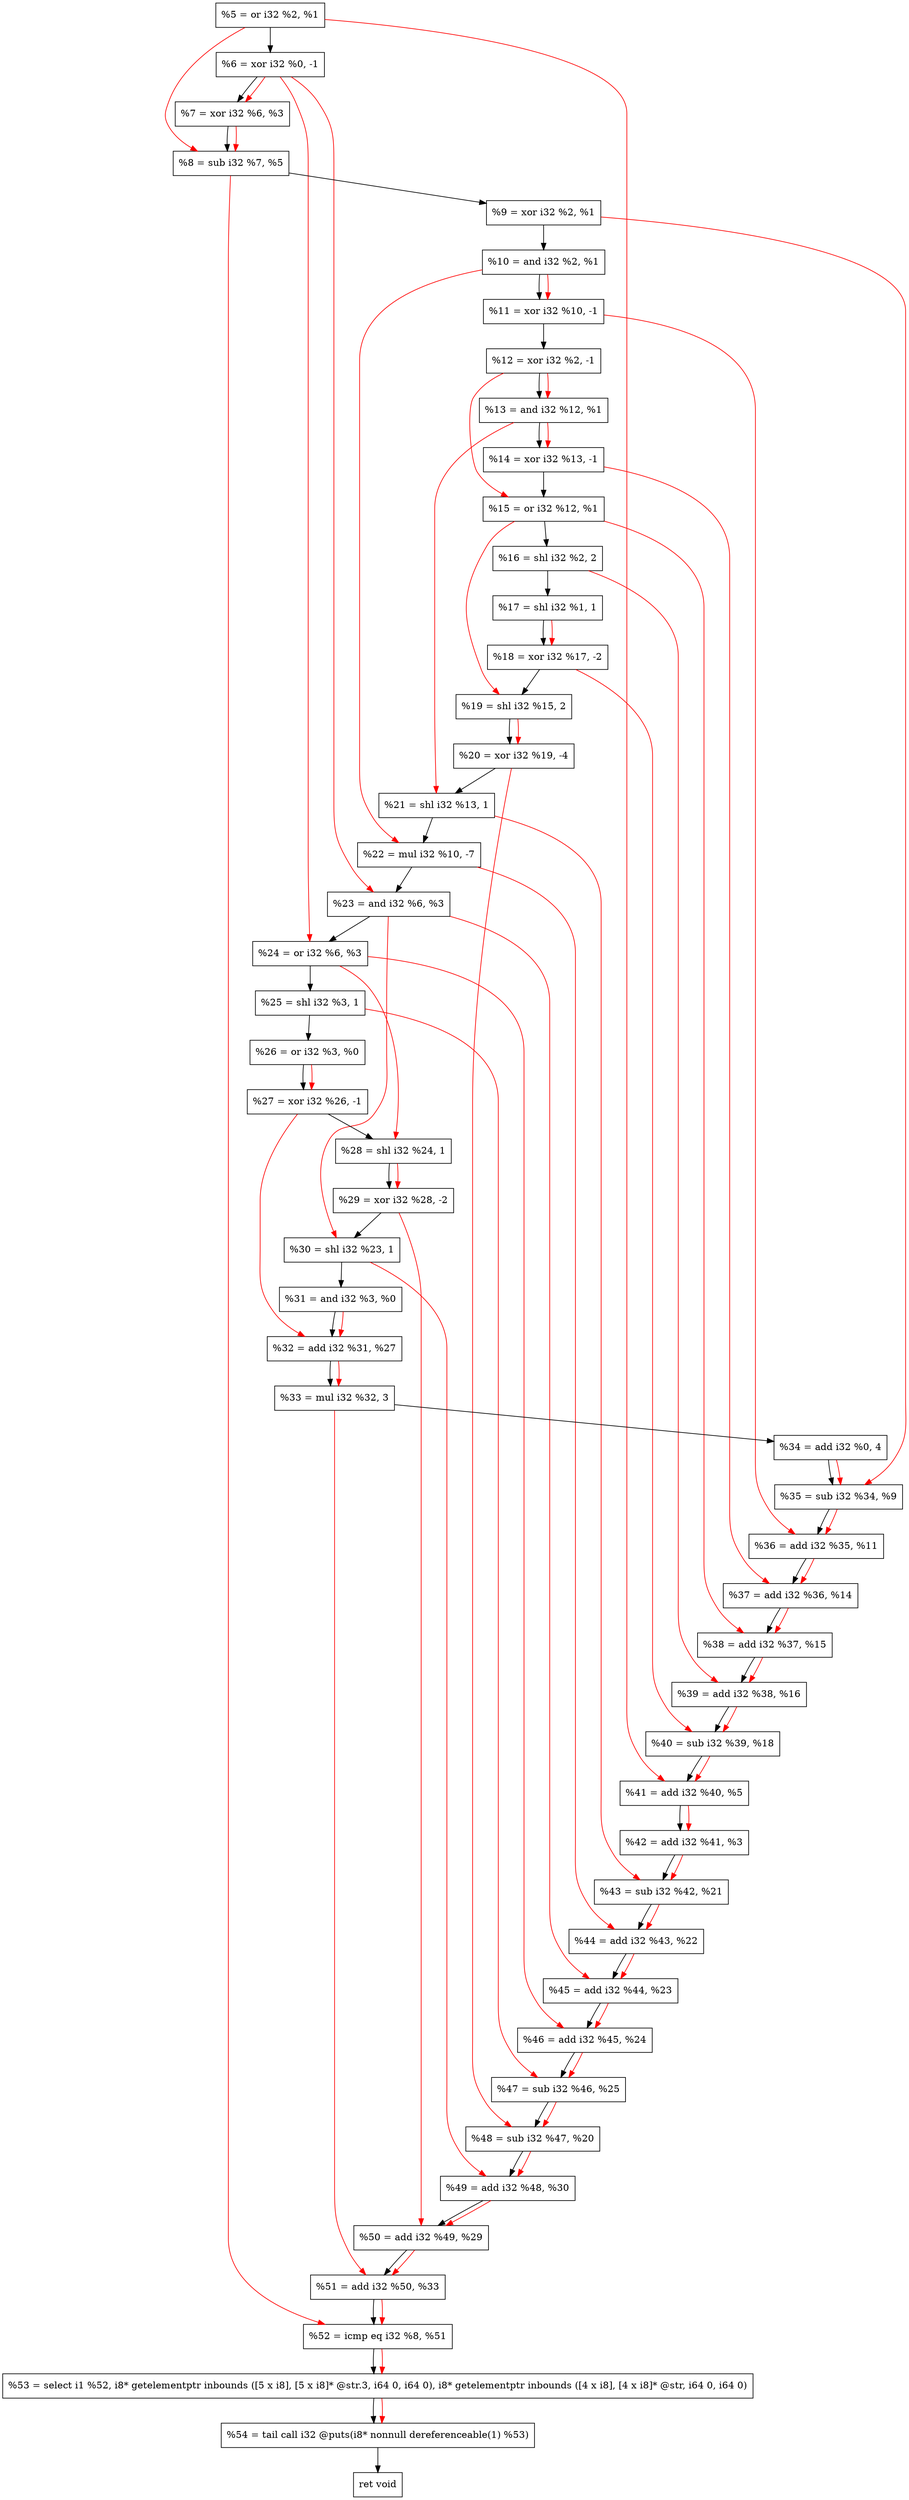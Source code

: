 digraph "DFG for'crackme' function" {
	Node0x1e7c750[shape=record, label="  %5 = or i32 %2, %1"];
	Node0x1e7cdd0[shape=record, label="  %6 = xor i32 %0, -1"];
	Node0x1e7ce40[shape=record, label="  %7 = xor i32 %6, %3"];
	Node0x1e7ceb0[shape=record, label="  %8 = sub i32 %7, %5"];
	Node0x1e7cf20[shape=record, label="  %9 = xor i32 %2, %1"];
	Node0x1e7cf90[shape=record, label="  %10 = and i32 %2, %1"];
	Node0x1e7d000[shape=record, label="  %11 = xor i32 %10, -1"];
	Node0x1e7d070[shape=record, label="  %12 = xor i32 %2, -1"];
	Node0x1e7d0e0[shape=record, label="  %13 = and i32 %12, %1"];
	Node0x1e7d150[shape=record, label="  %14 = xor i32 %13, -1"];
	Node0x1e7d1c0[shape=record, label="  %15 = or i32 %12, %1"];
	Node0x1e7d260[shape=record, label="  %16 = shl i32 %2, 2"];
	Node0x1e7d300[shape=record, label="  %17 = shl i32 %1, 1"];
	Node0x1e7d3a0[shape=record, label="  %18 = xor i32 %17, -2"];
	Node0x1e7d410[shape=record, label="  %19 = shl i32 %15, 2"];
	Node0x1e7d4b0[shape=record, label="  %20 = xor i32 %19, -4"];
	Node0x1e7d520[shape=record, label="  %21 = shl i32 %13, 1"];
	Node0x1e7d5c0[shape=record, label="  %22 = mul i32 %10, -7"];
	Node0x1e7d630[shape=record, label="  %23 = and i32 %6, %3"];
	Node0x1e7d6a0[shape=record, label="  %24 = or i32 %6, %3"];
	Node0x1e7d710[shape=record, label="  %25 = shl i32 %3, 1"];
	Node0x1e7d780[shape=record, label="  %26 = or i32 %3, %0"];
	Node0x1e7d7f0[shape=record, label="  %27 = xor i32 %26, -1"];
	Node0x1e7d860[shape=record, label="  %28 = shl i32 %24, 1"];
	Node0x1e7d8d0[shape=record, label="  %29 = xor i32 %28, -2"];
	Node0x1e7d940[shape=record, label="  %30 = shl i32 %23, 1"];
	Node0x1e7d9b0[shape=record, label="  %31 = and i32 %3, %0"];
	Node0x1e7da20[shape=record, label="  %32 = add i32 %31, %27"];
	Node0x1e7dcd0[shape=record, label="  %33 = mul i32 %32, 3"];
	Node0x1e7dd70[shape=record, label="  %34 = add i32 %0, 4"];
	Node0x1e7dde0[shape=record, label="  %35 = sub i32 %34, %9"];
	Node0x1e7de50[shape=record, label="  %36 = add i32 %35, %11"];
	Node0x1e7dec0[shape=record, label="  %37 = add i32 %36, %14"];
	Node0x1e7df30[shape=record, label="  %38 = add i32 %37, %15"];
	Node0x1e7dfa0[shape=record, label="  %39 = add i32 %38, %16"];
	Node0x1e7e010[shape=record, label="  %40 = sub i32 %39, %18"];
	Node0x1e7e080[shape=record, label="  %41 = add i32 %40, %5"];
	Node0x1e7e0f0[shape=record, label="  %42 = add i32 %41, %3"];
	Node0x1e7e160[shape=record, label="  %43 = sub i32 %42, %21"];
	Node0x1e7e1d0[shape=record, label="  %44 = add i32 %43, %22"];
	Node0x1e7e240[shape=record, label="  %45 = add i32 %44, %23"];
	Node0x1e7e2b0[shape=record, label="  %46 = add i32 %45, %24"];
	Node0x1e7e320[shape=record, label="  %47 = sub i32 %46, %25"];
	Node0x1e7e390[shape=record, label="  %48 = sub i32 %47, %20"];
	Node0x1e7e400[shape=record, label="  %49 = add i32 %48, %30"];
	Node0x1e7e470[shape=record, label="  %50 = add i32 %49, %29"];
	Node0x1e7e4e0[shape=record, label="  %51 = add i32 %50, %33"];
	Node0x1e7e550[shape=record, label="  %52 = icmp eq i32 %8, %51"];
	Node0x1e1d268[shape=record, label="  %53 = select i1 %52, i8* getelementptr inbounds ([5 x i8], [5 x i8]* @str.3, i64 0, i64 0), i8* getelementptr inbounds ([4 x i8], [4 x i8]* @str, i64 0, i64 0)"];
	Node0x1e7e9f0[shape=record, label="  %54 = tail call i32 @puts(i8* nonnull dereferenceable(1) %53)"];
	Node0x1e7ea40[shape=record, label="  ret void"];
	Node0x1e7c750 -> Node0x1e7cdd0;
	Node0x1e7cdd0 -> Node0x1e7ce40;
	Node0x1e7ce40 -> Node0x1e7ceb0;
	Node0x1e7ceb0 -> Node0x1e7cf20;
	Node0x1e7cf20 -> Node0x1e7cf90;
	Node0x1e7cf90 -> Node0x1e7d000;
	Node0x1e7d000 -> Node0x1e7d070;
	Node0x1e7d070 -> Node0x1e7d0e0;
	Node0x1e7d0e0 -> Node0x1e7d150;
	Node0x1e7d150 -> Node0x1e7d1c0;
	Node0x1e7d1c0 -> Node0x1e7d260;
	Node0x1e7d260 -> Node0x1e7d300;
	Node0x1e7d300 -> Node0x1e7d3a0;
	Node0x1e7d3a0 -> Node0x1e7d410;
	Node0x1e7d410 -> Node0x1e7d4b0;
	Node0x1e7d4b0 -> Node0x1e7d520;
	Node0x1e7d520 -> Node0x1e7d5c0;
	Node0x1e7d5c0 -> Node0x1e7d630;
	Node0x1e7d630 -> Node0x1e7d6a0;
	Node0x1e7d6a0 -> Node0x1e7d710;
	Node0x1e7d710 -> Node0x1e7d780;
	Node0x1e7d780 -> Node0x1e7d7f0;
	Node0x1e7d7f0 -> Node0x1e7d860;
	Node0x1e7d860 -> Node0x1e7d8d0;
	Node0x1e7d8d0 -> Node0x1e7d940;
	Node0x1e7d940 -> Node0x1e7d9b0;
	Node0x1e7d9b0 -> Node0x1e7da20;
	Node0x1e7da20 -> Node0x1e7dcd0;
	Node0x1e7dcd0 -> Node0x1e7dd70;
	Node0x1e7dd70 -> Node0x1e7dde0;
	Node0x1e7dde0 -> Node0x1e7de50;
	Node0x1e7de50 -> Node0x1e7dec0;
	Node0x1e7dec0 -> Node0x1e7df30;
	Node0x1e7df30 -> Node0x1e7dfa0;
	Node0x1e7dfa0 -> Node0x1e7e010;
	Node0x1e7e010 -> Node0x1e7e080;
	Node0x1e7e080 -> Node0x1e7e0f0;
	Node0x1e7e0f0 -> Node0x1e7e160;
	Node0x1e7e160 -> Node0x1e7e1d0;
	Node0x1e7e1d0 -> Node0x1e7e240;
	Node0x1e7e240 -> Node0x1e7e2b0;
	Node0x1e7e2b0 -> Node0x1e7e320;
	Node0x1e7e320 -> Node0x1e7e390;
	Node0x1e7e390 -> Node0x1e7e400;
	Node0x1e7e400 -> Node0x1e7e470;
	Node0x1e7e470 -> Node0x1e7e4e0;
	Node0x1e7e4e0 -> Node0x1e7e550;
	Node0x1e7e550 -> Node0x1e1d268;
	Node0x1e1d268 -> Node0x1e7e9f0;
	Node0x1e7e9f0 -> Node0x1e7ea40;
edge [color=red]
	Node0x1e7cdd0 -> Node0x1e7ce40;
	Node0x1e7ce40 -> Node0x1e7ceb0;
	Node0x1e7c750 -> Node0x1e7ceb0;
	Node0x1e7cf90 -> Node0x1e7d000;
	Node0x1e7d070 -> Node0x1e7d0e0;
	Node0x1e7d0e0 -> Node0x1e7d150;
	Node0x1e7d070 -> Node0x1e7d1c0;
	Node0x1e7d300 -> Node0x1e7d3a0;
	Node0x1e7d1c0 -> Node0x1e7d410;
	Node0x1e7d410 -> Node0x1e7d4b0;
	Node0x1e7d0e0 -> Node0x1e7d520;
	Node0x1e7cf90 -> Node0x1e7d5c0;
	Node0x1e7cdd0 -> Node0x1e7d630;
	Node0x1e7cdd0 -> Node0x1e7d6a0;
	Node0x1e7d780 -> Node0x1e7d7f0;
	Node0x1e7d6a0 -> Node0x1e7d860;
	Node0x1e7d860 -> Node0x1e7d8d0;
	Node0x1e7d630 -> Node0x1e7d940;
	Node0x1e7d9b0 -> Node0x1e7da20;
	Node0x1e7d7f0 -> Node0x1e7da20;
	Node0x1e7da20 -> Node0x1e7dcd0;
	Node0x1e7dd70 -> Node0x1e7dde0;
	Node0x1e7cf20 -> Node0x1e7dde0;
	Node0x1e7dde0 -> Node0x1e7de50;
	Node0x1e7d000 -> Node0x1e7de50;
	Node0x1e7de50 -> Node0x1e7dec0;
	Node0x1e7d150 -> Node0x1e7dec0;
	Node0x1e7dec0 -> Node0x1e7df30;
	Node0x1e7d1c0 -> Node0x1e7df30;
	Node0x1e7df30 -> Node0x1e7dfa0;
	Node0x1e7d260 -> Node0x1e7dfa0;
	Node0x1e7dfa0 -> Node0x1e7e010;
	Node0x1e7d3a0 -> Node0x1e7e010;
	Node0x1e7e010 -> Node0x1e7e080;
	Node0x1e7c750 -> Node0x1e7e080;
	Node0x1e7e080 -> Node0x1e7e0f0;
	Node0x1e7e0f0 -> Node0x1e7e160;
	Node0x1e7d520 -> Node0x1e7e160;
	Node0x1e7e160 -> Node0x1e7e1d0;
	Node0x1e7d5c0 -> Node0x1e7e1d0;
	Node0x1e7e1d0 -> Node0x1e7e240;
	Node0x1e7d630 -> Node0x1e7e240;
	Node0x1e7e240 -> Node0x1e7e2b0;
	Node0x1e7d6a0 -> Node0x1e7e2b0;
	Node0x1e7e2b0 -> Node0x1e7e320;
	Node0x1e7d710 -> Node0x1e7e320;
	Node0x1e7e320 -> Node0x1e7e390;
	Node0x1e7d4b0 -> Node0x1e7e390;
	Node0x1e7e390 -> Node0x1e7e400;
	Node0x1e7d940 -> Node0x1e7e400;
	Node0x1e7e400 -> Node0x1e7e470;
	Node0x1e7d8d0 -> Node0x1e7e470;
	Node0x1e7e470 -> Node0x1e7e4e0;
	Node0x1e7dcd0 -> Node0x1e7e4e0;
	Node0x1e7ceb0 -> Node0x1e7e550;
	Node0x1e7e4e0 -> Node0x1e7e550;
	Node0x1e7e550 -> Node0x1e1d268;
	Node0x1e1d268 -> Node0x1e7e9f0;
}
